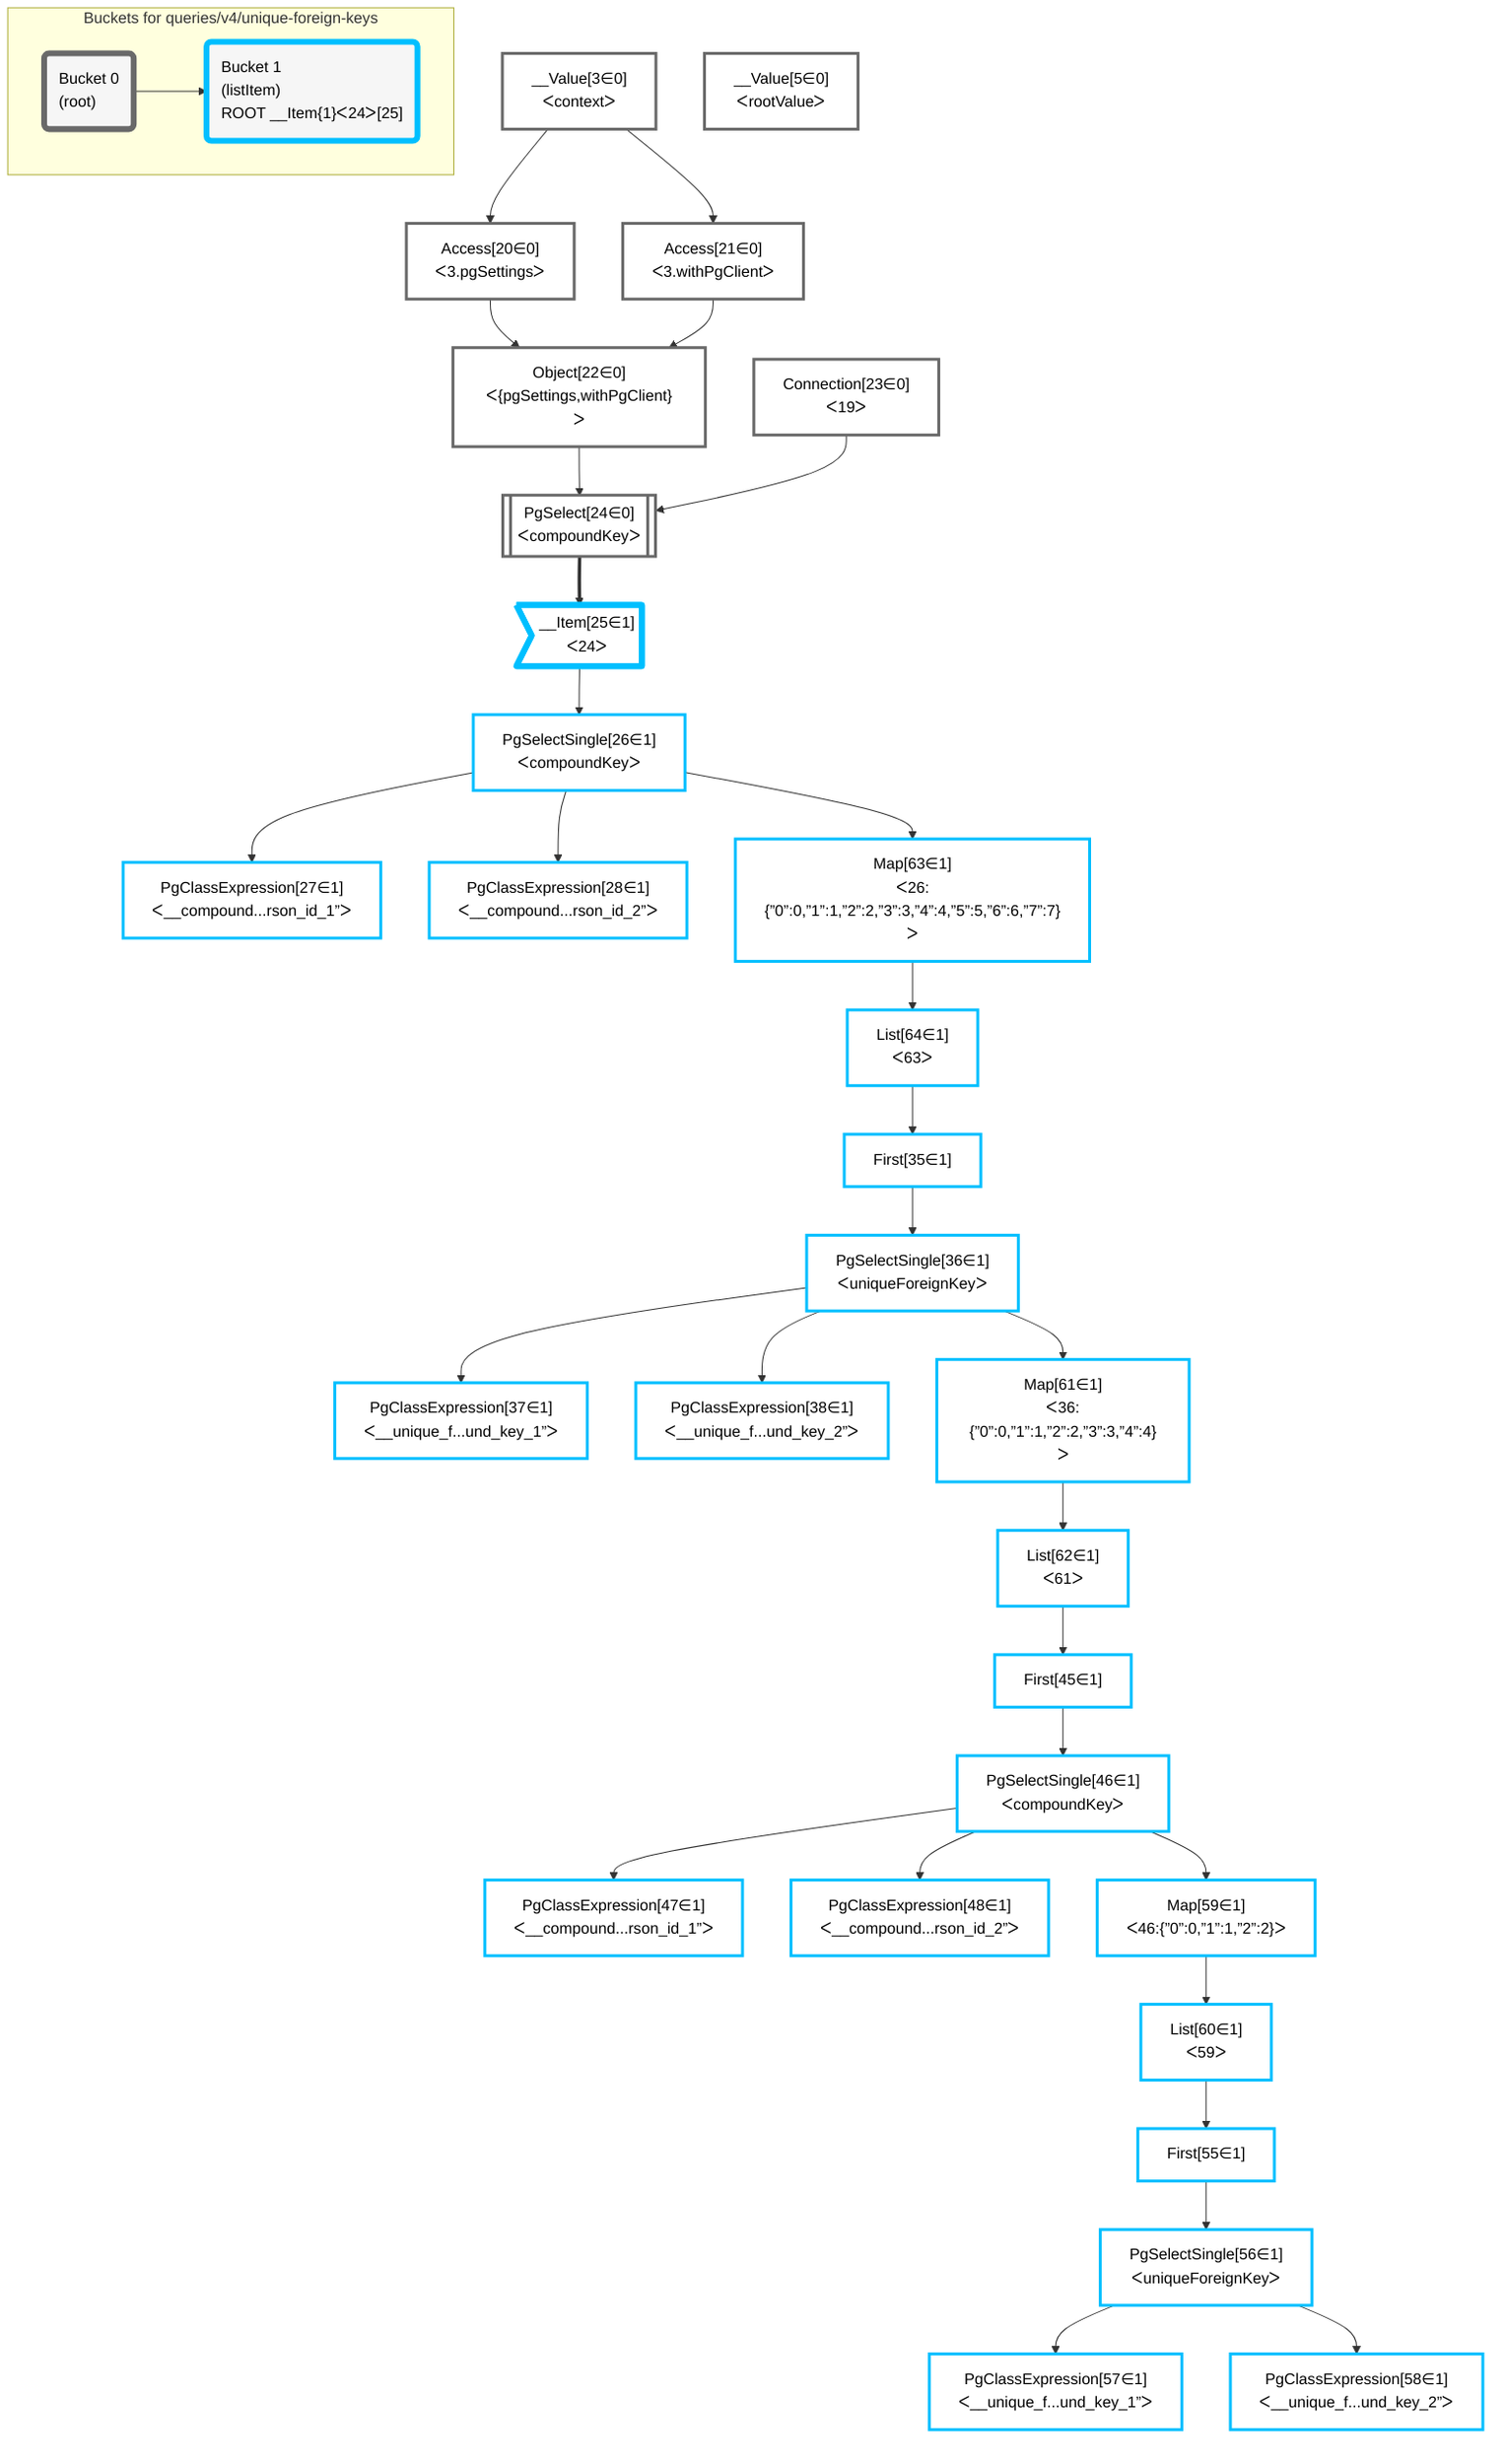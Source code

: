 graph TD
    classDef path fill:#eee,stroke:#000,color:#000
    classDef plan fill:#fff,stroke-width:3px,color:#000
    classDef itemplan fill:#fff,stroke-width:6px,color:#000
    classDef sideeffectplan fill:#f00,stroke-width:6px,color:#000
    classDef bucket fill:#f6f6f6,color:#000,stroke-width:6px,text-align:left


    %% define steps
    __Value3["__Value[3∈0]<br />ᐸcontextᐳ"]:::plan
    __Value5["__Value[5∈0]<br />ᐸrootValueᐳ"]:::plan
    Access20["Access[20∈0]<br />ᐸ3.pgSettingsᐳ"]:::plan
    Access21["Access[21∈0]<br />ᐸ3.withPgClientᐳ"]:::plan
    Object22["Object[22∈0]<br />ᐸ{pgSettings,withPgClient}ᐳ"]:::plan
    Connection23["Connection[23∈0]<br />ᐸ19ᐳ"]:::plan
    PgSelect24[["PgSelect[24∈0]<br />ᐸcompoundKeyᐳ"]]:::plan
    __Item25>"__Item[25∈1]<br />ᐸ24ᐳ"]:::itemplan
    PgSelectSingle26["PgSelectSingle[26∈1]<br />ᐸcompoundKeyᐳ"]:::plan
    PgClassExpression27["PgClassExpression[27∈1]<br />ᐸ__compound...rson_id_1”ᐳ"]:::plan
    PgClassExpression28["PgClassExpression[28∈1]<br />ᐸ__compound...rson_id_2”ᐳ"]:::plan
    Map63["Map[63∈1]<br />ᐸ26:{”0”:0,”1”:1,”2”:2,”3”:3,”4”:4,”5”:5,”6”:6,”7”:7}ᐳ"]:::plan
    List64["List[64∈1]<br />ᐸ63ᐳ"]:::plan
    First35["First[35∈1]"]:::plan
    PgSelectSingle36["PgSelectSingle[36∈1]<br />ᐸuniqueForeignKeyᐳ"]:::plan
    PgClassExpression37["PgClassExpression[37∈1]<br />ᐸ__unique_f...und_key_1”ᐳ"]:::plan
    PgClassExpression38["PgClassExpression[38∈1]<br />ᐸ__unique_f...und_key_2”ᐳ"]:::plan
    Map61["Map[61∈1]<br />ᐸ36:{”0”:0,”1”:1,”2”:2,”3”:3,”4”:4}ᐳ"]:::plan
    List62["List[62∈1]<br />ᐸ61ᐳ"]:::plan
    First45["First[45∈1]"]:::plan
    PgSelectSingle46["PgSelectSingle[46∈1]<br />ᐸcompoundKeyᐳ"]:::plan
    PgClassExpression47["PgClassExpression[47∈1]<br />ᐸ__compound...rson_id_1”ᐳ"]:::plan
    PgClassExpression48["PgClassExpression[48∈1]<br />ᐸ__compound...rson_id_2”ᐳ"]:::plan
    Map59["Map[59∈1]<br />ᐸ46:{”0”:0,”1”:1,”2”:2}ᐳ"]:::plan
    List60["List[60∈1]<br />ᐸ59ᐳ"]:::plan
    First55["First[55∈1]"]:::plan
    PgSelectSingle56["PgSelectSingle[56∈1]<br />ᐸuniqueForeignKeyᐳ"]:::plan
    PgClassExpression57["PgClassExpression[57∈1]<br />ᐸ__unique_f...und_key_1”ᐳ"]:::plan
    PgClassExpression58["PgClassExpression[58∈1]<br />ᐸ__unique_f...und_key_2”ᐳ"]:::plan

    %% plan dependencies
    __Value3 --> Access20
    __Value3 --> Access21
    Access20 & Access21 --> Object22
    Object22 & Connection23 --> PgSelect24
    PgSelect24 ==> __Item25
    __Item25 --> PgSelectSingle26
    PgSelectSingle26 --> PgClassExpression27
    PgSelectSingle26 --> PgClassExpression28
    PgSelectSingle26 --> Map63
    Map63 --> List64
    List64 --> First35
    First35 --> PgSelectSingle36
    PgSelectSingle36 --> PgClassExpression37
    PgSelectSingle36 --> PgClassExpression38
    PgSelectSingle36 --> Map61
    Map61 --> List62
    List62 --> First45
    First45 --> PgSelectSingle46
    PgSelectSingle46 --> PgClassExpression47
    PgSelectSingle46 --> PgClassExpression48
    PgSelectSingle46 --> Map59
    Map59 --> List60
    List60 --> First55
    First55 --> PgSelectSingle56
    PgSelectSingle56 --> PgClassExpression57
    PgSelectSingle56 --> PgClassExpression58

    subgraph "Buckets for queries/v4/unique-foreign-keys"
    Bucket0("Bucket 0<br />(root)"):::bucket
    classDef bucket0 stroke:#696969
    class Bucket0,__Value3,__Value5,Access20,Access21,Object22,Connection23,PgSelect24 bucket0
    Bucket1("Bucket 1<br />(listItem)<br />ROOT __Item{1}ᐸ24ᐳ[25]"):::bucket
    classDef bucket1 stroke:#00bfff
    class Bucket1,__Item25,PgSelectSingle26,PgClassExpression27,PgClassExpression28,First35,PgSelectSingle36,PgClassExpression37,PgClassExpression38,First45,PgSelectSingle46,PgClassExpression47,PgClassExpression48,First55,PgSelectSingle56,PgClassExpression57,PgClassExpression58,Map59,List60,Map61,List62,Map63,List64 bucket1
    Bucket0 --> Bucket1
    end